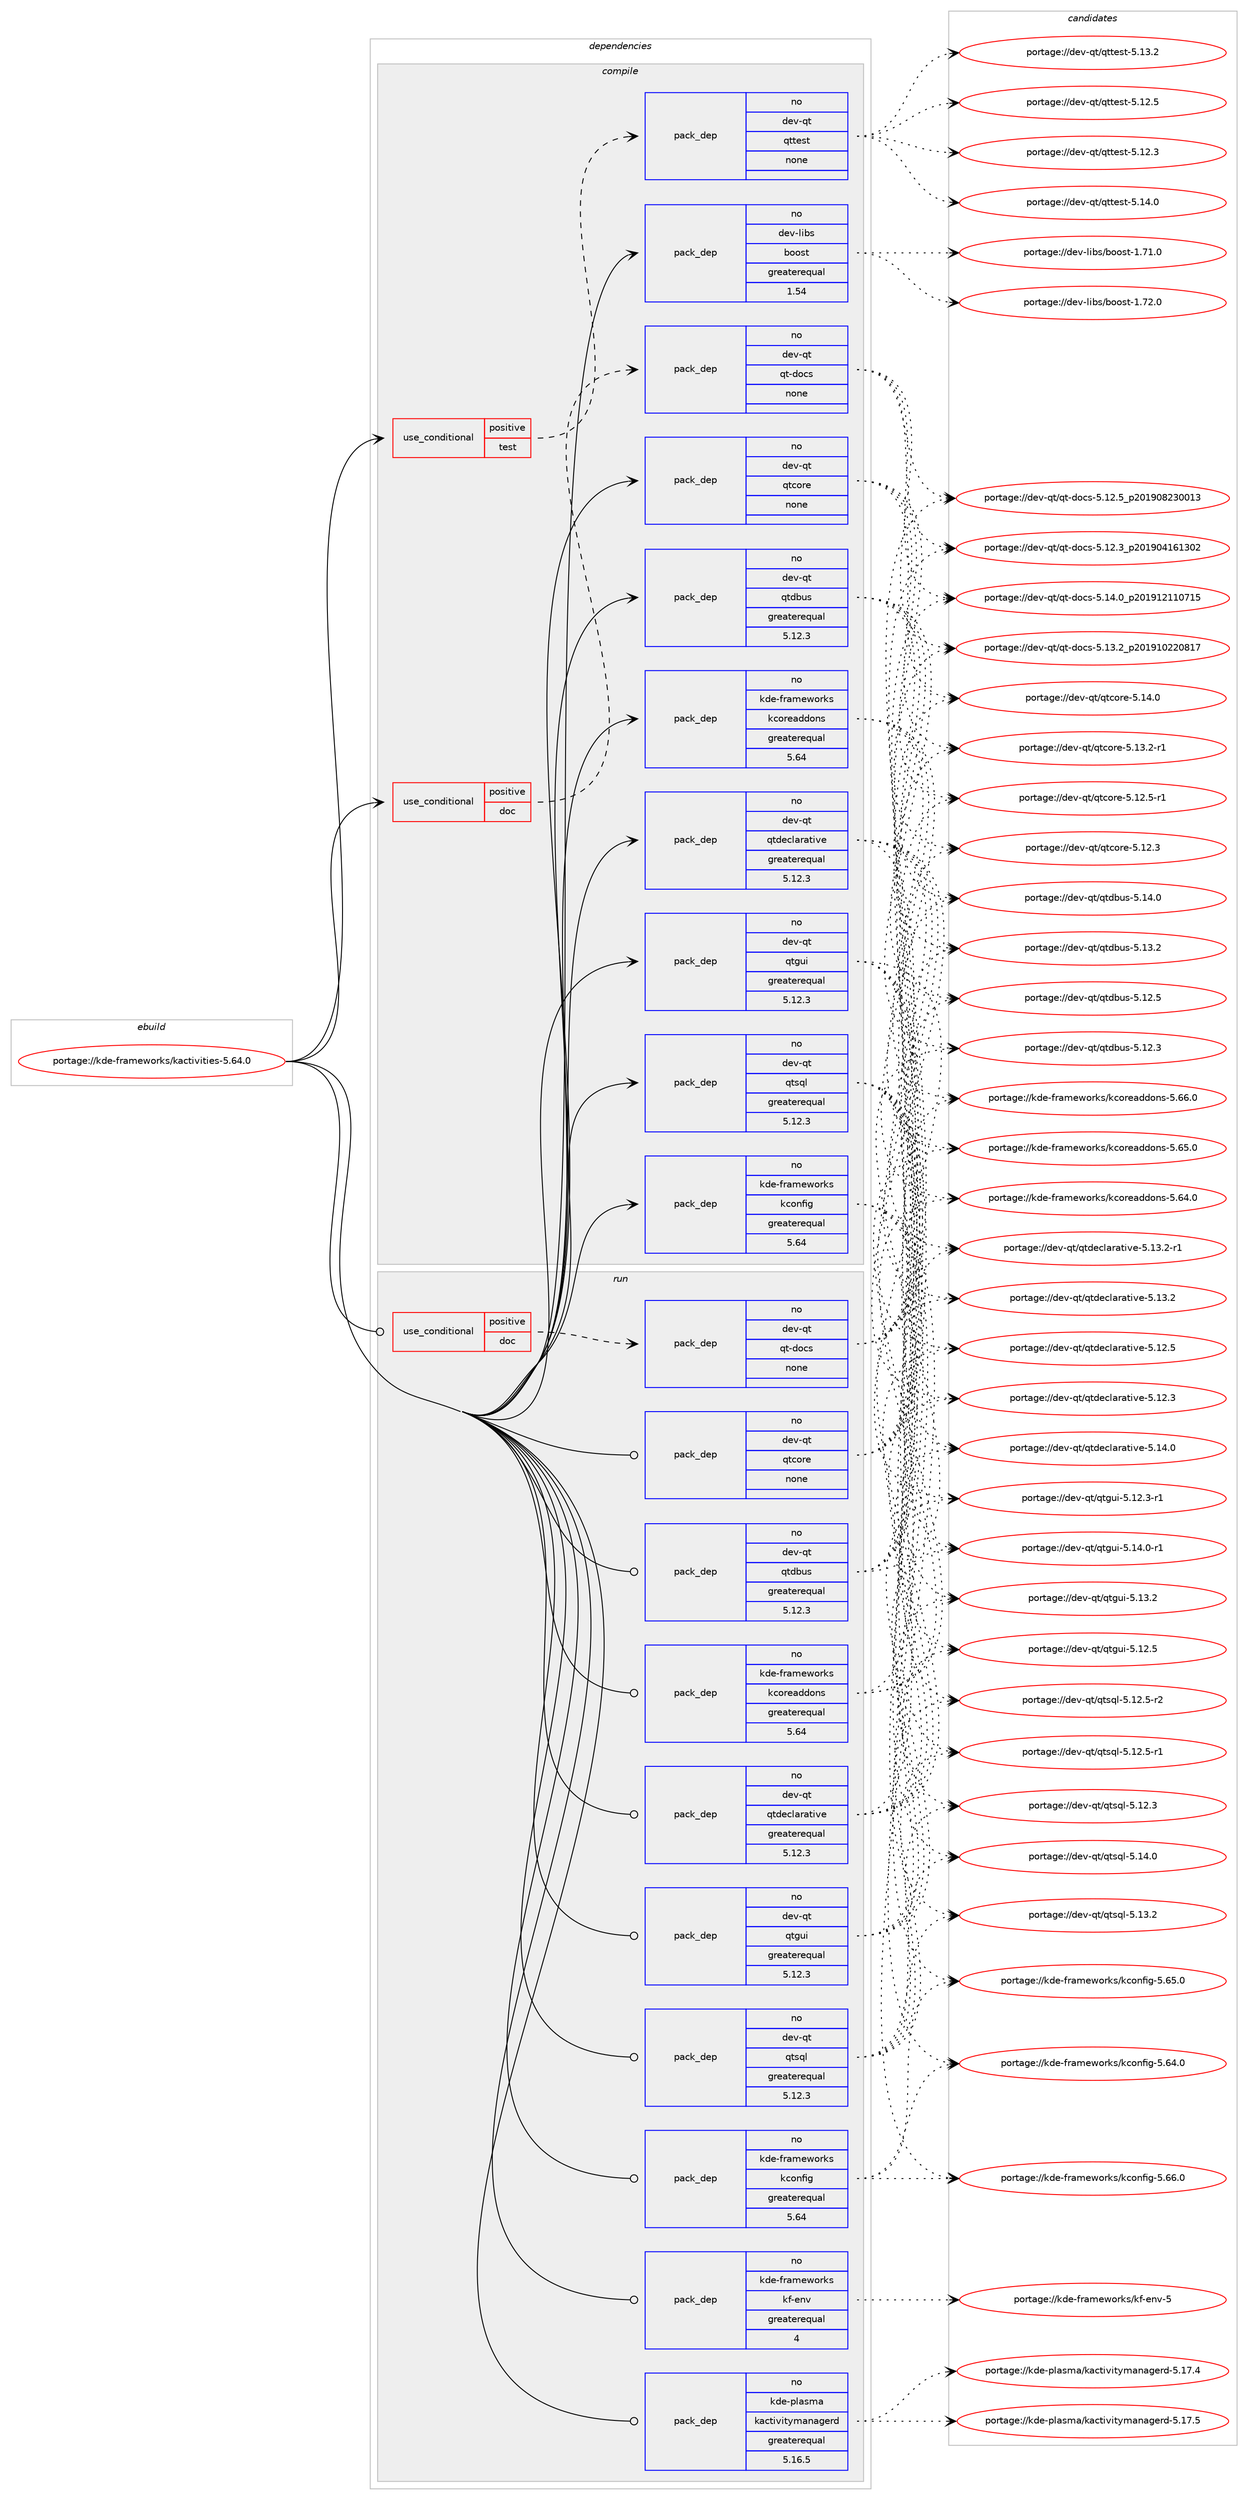 digraph prolog {

# *************
# Graph options
# *************

newrank=true;
concentrate=true;
compound=true;
graph [rankdir=LR,fontname=Helvetica,fontsize=10,ranksep=1.5];#, ranksep=2.5, nodesep=0.2];
edge  [arrowhead=vee];
node  [fontname=Helvetica,fontsize=10];

# **********
# The ebuild
# **********

subgraph cluster_leftcol {
color=gray;
label=<<i>ebuild</i>>;
id [label="portage://kde-frameworks/kactivities-5.64.0", color=red, width=4, href="../kde-frameworks/kactivities-5.64.0.svg"];
}

# ****************
# The dependencies
# ****************

subgraph cluster_midcol {
color=gray;
label=<<i>dependencies</i>>;
subgraph cluster_compile {
fillcolor="#eeeeee";
style=filled;
label=<<i>compile</i>>;
subgraph cond56058 {
dependency250569 [label=<<TABLE BORDER="0" CELLBORDER="1" CELLSPACING="0" CELLPADDING="4"><TR><TD ROWSPAN="3" CELLPADDING="10">use_conditional</TD></TR><TR><TD>positive</TD></TR><TR><TD>doc</TD></TR></TABLE>>, shape=none, color=red];
subgraph pack190696 {
dependency250570 [label=<<TABLE BORDER="0" CELLBORDER="1" CELLSPACING="0" CELLPADDING="4" WIDTH="220"><TR><TD ROWSPAN="6" CELLPADDING="30">pack_dep</TD></TR><TR><TD WIDTH="110">no</TD></TR><TR><TD>dev-qt</TD></TR><TR><TD>qt-docs</TD></TR><TR><TD>none</TD></TR><TR><TD></TD></TR></TABLE>>, shape=none, color=blue];
}
dependency250569:e -> dependency250570:w [weight=20,style="dashed",arrowhead="vee"];
}
id:e -> dependency250569:w [weight=20,style="solid",arrowhead="vee"];
subgraph cond56059 {
dependency250571 [label=<<TABLE BORDER="0" CELLBORDER="1" CELLSPACING="0" CELLPADDING="4"><TR><TD ROWSPAN="3" CELLPADDING="10">use_conditional</TD></TR><TR><TD>positive</TD></TR><TR><TD>test</TD></TR></TABLE>>, shape=none, color=red];
subgraph pack190697 {
dependency250572 [label=<<TABLE BORDER="0" CELLBORDER="1" CELLSPACING="0" CELLPADDING="4" WIDTH="220"><TR><TD ROWSPAN="6" CELLPADDING="30">pack_dep</TD></TR><TR><TD WIDTH="110">no</TD></TR><TR><TD>dev-qt</TD></TR><TR><TD>qttest</TD></TR><TR><TD>none</TD></TR><TR><TD></TD></TR></TABLE>>, shape=none, color=blue];
}
dependency250571:e -> dependency250572:w [weight=20,style="dashed",arrowhead="vee"];
}
id:e -> dependency250571:w [weight=20,style="solid",arrowhead="vee"];
subgraph pack190698 {
dependency250573 [label=<<TABLE BORDER="0" CELLBORDER="1" CELLSPACING="0" CELLPADDING="4" WIDTH="220"><TR><TD ROWSPAN="6" CELLPADDING="30">pack_dep</TD></TR><TR><TD WIDTH="110">no</TD></TR><TR><TD>dev-libs</TD></TR><TR><TD>boost</TD></TR><TR><TD>greaterequal</TD></TR><TR><TD>1.54</TD></TR></TABLE>>, shape=none, color=blue];
}
id:e -> dependency250573:w [weight=20,style="solid",arrowhead="vee"];
subgraph pack190699 {
dependency250574 [label=<<TABLE BORDER="0" CELLBORDER="1" CELLSPACING="0" CELLPADDING="4" WIDTH="220"><TR><TD ROWSPAN="6" CELLPADDING="30">pack_dep</TD></TR><TR><TD WIDTH="110">no</TD></TR><TR><TD>dev-qt</TD></TR><TR><TD>qtcore</TD></TR><TR><TD>none</TD></TR><TR><TD></TD></TR></TABLE>>, shape=none, color=blue];
}
id:e -> dependency250574:w [weight=20,style="solid",arrowhead="vee"];
subgraph pack190700 {
dependency250575 [label=<<TABLE BORDER="0" CELLBORDER="1" CELLSPACING="0" CELLPADDING="4" WIDTH="220"><TR><TD ROWSPAN="6" CELLPADDING="30">pack_dep</TD></TR><TR><TD WIDTH="110">no</TD></TR><TR><TD>dev-qt</TD></TR><TR><TD>qtdbus</TD></TR><TR><TD>greaterequal</TD></TR><TR><TD>5.12.3</TD></TR></TABLE>>, shape=none, color=blue];
}
id:e -> dependency250575:w [weight=20,style="solid",arrowhead="vee"];
subgraph pack190701 {
dependency250576 [label=<<TABLE BORDER="0" CELLBORDER="1" CELLSPACING="0" CELLPADDING="4" WIDTH="220"><TR><TD ROWSPAN="6" CELLPADDING="30">pack_dep</TD></TR><TR><TD WIDTH="110">no</TD></TR><TR><TD>dev-qt</TD></TR><TR><TD>qtdeclarative</TD></TR><TR><TD>greaterequal</TD></TR><TR><TD>5.12.3</TD></TR></TABLE>>, shape=none, color=blue];
}
id:e -> dependency250576:w [weight=20,style="solid",arrowhead="vee"];
subgraph pack190702 {
dependency250577 [label=<<TABLE BORDER="0" CELLBORDER="1" CELLSPACING="0" CELLPADDING="4" WIDTH="220"><TR><TD ROWSPAN="6" CELLPADDING="30">pack_dep</TD></TR><TR><TD WIDTH="110">no</TD></TR><TR><TD>dev-qt</TD></TR><TR><TD>qtgui</TD></TR><TR><TD>greaterequal</TD></TR><TR><TD>5.12.3</TD></TR></TABLE>>, shape=none, color=blue];
}
id:e -> dependency250577:w [weight=20,style="solid",arrowhead="vee"];
subgraph pack190703 {
dependency250578 [label=<<TABLE BORDER="0" CELLBORDER="1" CELLSPACING="0" CELLPADDING="4" WIDTH="220"><TR><TD ROWSPAN="6" CELLPADDING="30">pack_dep</TD></TR><TR><TD WIDTH="110">no</TD></TR><TR><TD>dev-qt</TD></TR><TR><TD>qtsql</TD></TR><TR><TD>greaterequal</TD></TR><TR><TD>5.12.3</TD></TR></TABLE>>, shape=none, color=blue];
}
id:e -> dependency250578:w [weight=20,style="solid",arrowhead="vee"];
subgraph pack190704 {
dependency250579 [label=<<TABLE BORDER="0" CELLBORDER="1" CELLSPACING="0" CELLPADDING="4" WIDTH="220"><TR><TD ROWSPAN="6" CELLPADDING="30">pack_dep</TD></TR><TR><TD WIDTH="110">no</TD></TR><TR><TD>kde-frameworks</TD></TR><TR><TD>kconfig</TD></TR><TR><TD>greaterequal</TD></TR><TR><TD>5.64</TD></TR></TABLE>>, shape=none, color=blue];
}
id:e -> dependency250579:w [weight=20,style="solid",arrowhead="vee"];
subgraph pack190705 {
dependency250580 [label=<<TABLE BORDER="0" CELLBORDER="1" CELLSPACING="0" CELLPADDING="4" WIDTH="220"><TR><TD ROWSPAN="6" CELLPADDING="30">pack_dep</TD></TR><TR><TD WIDTH="110">no</TD></TR><TR><TD>kde-frameworks</TD></TR><TR><TD>kcoreaddons</TD></TR><TR><TD>greaterequal</TD></TR><TR><TD>5.64</TD></TR></TABLE>>, shape=none, color=blue];
}
id:e -> dependency250580:w [weight=20,style="solid",arrowhead="vee"];
}
subgraph cluster_compileandrun {
fillcolor="#eeeeee";
style=filled;
label=<<i>compile and run</i>>;
}
subgraph cluster_run {
fillcolor="#eeeeee";
style=filled;
label=<<i>run</i>>;
subgraph cond56060 {
dependency250581 [label=<<TABLE BORDER="0" CELLBORDER="1" CELLSPACING="0" CELLPADDING="4"><TR><TD ROWSPAN="3" CELLPADDING="10">use_conditional</TD></TR><TR><TD>positive</TD></TR><TR><TD>doc</TD></TR></TABLE>>, shape=none, color=red];
subgraph pack190706 {
dependency250582 [label=<<TABLE BORDER="0" CELLBORDER="1" CELLSPACING="0" CELLPADDING="4" WIDTH="220"><TR><TD ROWSPAN="6" CELLPADDING="30">pack_dep</TD></TR><TR><TD WIDTH="110">no</TD></TR><TR><TD>dev-qt</TD></TR><TR><TD>qt-docs</TD></TR><TR><TD>none</TD></TR><TR><TD></TD></TR></TABLE>>, shape=none, color=blue];
}
dependency250581:e -> dependency250582:w [weight=20,style="dashed",arrowhead="vee"];
}
id:e -> dependency250581:w [weight=20,style="solid",arrowhead="odot"];
subgraph pack190707 {
dependency250583 [label=<<TABLE BORDER="0" CELLBORDER="1" CELLSPACING="0" CELLPADDING="4" WIDTH="220"><TR><TD ROWSPAN="6" CELLPADDING="30">pack_dep</TD></TR><TR><TD WIDTH="110">no</TD></TR><TR><TD>dev-qt</TD></TR><TR><TD>qtcore</TD></TR><TR><TD>none</TD></TR><TR><TD></TD></TR></TABLE>>, shape=none, color=blue];
}
id:e -> dependency250583:w [weight=20,style="solid",arrowhead="odot"];
subgraph pack190708 {
dependency250584 [label=<<TABLE BORDER="0" CELLBORDER="1" CELLSPACING="0" CELLPADDING="4" WIDTH="220"><TR><TD ROWSPAN="6" CELLPADDING="30">pack_dep</TD></TR><TR><TD WIDTH="110">no</TD></TR><TR><TD>dev-qt</TD></TR><TR><TD>qtdbus</TD></TR><TR><TD>greaterequal</TD></TR><TR><TD>5.12.3</TD></TR></TABLE>>, shape=none, color=blue];
}
id:e -> dependency250584:w [weight=20,style="solid",arrowhead="odot"];
subgraph pack190709 {
dependency250585 [label=<<TABLE BORDER="0" CELLBORDER="1" CELLSPACING="0" CELLPADDING="4" WIDTH="220"><TR><TD ROWSPAN="6" CELLPADDING="30">pack_dep</TD></TR><TR><TD WIDTH="110">no</TD></TR><TR><TD>dev-qt</TD></TR><TR><TD>qtdeclarative</TD></TR><TR><TD>greaterequal</TD></TR><TR><TD>5.12.3</TD></TR></TABLE>>, shape=none, color=blue];
}
id:e -> dependency250585:w [weight=20,style="solid",arrowhead="odot"];
subgraph pack190710 {
dependency250586 [label=<<TABLE BORDER="0" CELLBORDER="1" CELLSPACING="0" CELLPADDING="4" WIDTH="220"><TR><TD ROWSPAN="6" CELLPADDING="30">pack_dep</TD></TR><TR><TD WIDTH="110">no</TD></TR><TR><TD>dev-qt</TD></TR><TR><TD>qtgui</TD></TR><TR><TD>greaterequal</TD></TR><TR><TD>5.12.3</TD></TR></TABLE>>, shape=none, color=blue];
}
id:e -> dependency250586:w [weight=20,style="solid",arrowhead="odot"];
subgraph pack190711 {
dependency250587 [label=<<TABLE BORDER="0" CELLBORDER="1" CELLSPACING="0" CELLPADDING="4" WIDTH="220"><TR><TD ROWSPAN="6" CELLPADDING="30">pack_dep</TD></TR><TR><TD WIDTH="110">no</TD></TR><TR><TD>dev-qt</TD></TR><TR><TD>qtsql</TD></TR><TR><TD>greaterequal</TD></TR><TR><TD>5.12.3</TD></TR></TABLE>>, shape=none, color=blue];
}
id:e -> dependency250587:w [weight=20,style="solid",arrowhead="odot"];
subgraph pack190712 {
dependency250588 [label=<<TABLE BORDER="0" CELLBORDER="1" CELLSPACING="0" CELLPADDING="4" WIDTH="220"><TR><TD ROWSPAN="6" CELLPADDING="30">pack_dep</TD></TR><TR><TD WIDTH="110">no</TD></TR><TR><TD>kde-frameworks</TD></TR><TR><TD>kconfig</TD></TR><TR><TD>greaterequal</TD></TR><TR><TD>5.64</TD></TR></TABLE>>, shape=none, color=blue];
}
id:e -> dependency250588:w [weight=20,style="solid",arrowhead="odot"];
subgraph pack190713 {
dependency250589 [label=<<TABLE BORDER="0" CELLBORDER="1" CELLSPACING="0" CELLPADDING="4" WIDTH="220"><TR><TD ROWSPAN="6" CELLPADDING="30">pack_dep</TD></TR><TR><TD WIDTH="110">no</TD></TR><TR><TD>kde-frameworks</TD></TR><TR><TD>kcoreaddons</TD></TR><TR><TD>greaterequal</TD></TR><TR><TD>5.64</TD></TR></TABLE>>, shape=none, color=blue];
}
id:e -> dependency250589:w [weight=20,style="solid",arrowhead="odot"];
subgraph pack190714 {
dependency250590 [label=<<TABLE BORDER="0" CELLBORDER="1" CELLSPACING="0" CELLPADDING="4" WIDTH="220"><TR><TD ROWSPAN="6" CELLPADDING="30">pack_dep</TD></TR><TR><TD WIDTH="110">no</TD></TR><TR><TD>kde-frameworks</TD></TR><TR><TD>kf-env</TD></TR><TR><TD>greaterequal</TD></TR><TR><TD>4</TD></TR></TABLE>>, shape=none, color=blue];
}
id:e -> dependency250590:w [weight=20,style="solid",arrowhead="odot"];
subgraph pack190715 {
dependency250591 [label=<<TABLE BORDER="0" CELLBORDER="1" CELLSPACING="0" CELLPADDING="4" WIDTH="220"><TR><TD ROWSPAN="6" CELLPADDING="30">pack_dep</TD></TR><TR><TD WIDTH="110">no</TD></TR><TR><TD>kde-plasma</TD></TR><TR><TD>kactivitymanagerd</TD></TR><TR><TD>greaterequal</TD></TR><TR><TD>5.16.5</TD></TR></TABLE>>, shape=none, color=blue];
}
id:e -> dependency250591:w [weight=20,style="solid",arrowhead="odot"];
}
}

# **************
# The candidates
# **************

subgraph cluster_choices {
rank=same;
color=gray;
label=<<i>candidates</i>>;

subgraph choice190696 {
color=black;
nodesep=1;
choice100101118451131164711311645100111991154553464952464895112504849574950494948554953 [label="portage://dev-qt/qt-docs-5.14.0_p201912110715", color=red, width=4,href="../dev-qt/qt-docs-5.14.0_p201912110715.svg"];
choice100101118451131164711311645100111991154553464951465095112504849574948505048564955 [label="portage://dev-qt/qt-docs-5.13.2_p201910220817", color=red, width=4,href="../dev-qt/qt-docs-5.13.2_p201910220817.svg"];
choice100101118451131164711311645100111991154553464950465395112504849574856505148484951 [label="portage://dev-qt/qt-docs-5.12.5_p201908230013", color=red, width=4,href="../dev-qt/qt-docs-5.12.5_p201908230013.svg"];
choice100101118451131164711311645100111991154553464950465195112504849574852495449514850 [label="portage://dev-qt/qt-docs-5.12.3_p201904161302", color=red, width=4,href="../dev-qt/qt-docs-5.12.3_p201904161302.svg"];
dependency250570:e -> choice100101118451131164711311645100111991154553464952464895112504849574950494948554953:w [style=dotted,weight="100"];
dependency250570:e -> choice100101118451131164711311645100111991154553464951465095112504849574948505048564955:w [style=dotted,weight="100"];
dependency250570:e -> choice100101118451131164711311645100111991154553464950465395112504849574856505148484951:w [style=dotted,weight="100"];
dependency250570:e -> choice100101118451131164711311645100111991154553464950465195112504849574852495449514850:w [style=dotted,weight="100"];
}
subgraph choice190697 {
color=black;
nodesep=1;
choice100101118451131164711311611610111511645534649524648 [label="portage://dev-qt/qttest-5.14.0", color=red, width=4,href="../dev-qt/qttest-5.14.0.svg"];
choice100101118451131164711311611610111511645534649514650 [label="portage://dev-qt/qttest-5.13.2", color=red, width=4,href="../dev-qt/qttest-5.13.2.svg"];
choice100101118451131164711311611610111511645534649504653 [label="portage://dev-qt/qttest-5.12.5", color=red, width=4,href="../dev-qt/qttest-5.12.5.svg"];
choice100101118451131164711311611610111511645534649504651 [label="portage://dev-qt/qttest-5.12.3", color=red, width=4,href="../dev-qt/qttest-5.12.3.svg"];
dependency250572:e -> choice100101118451131164711311611610111511645534649524648:w [style=dotted,weight="100"];
dependency250572:e -> choice100101118451131164711311611610111511645534649514650:w [style=dotted,weight="100"];
dependency250572:e -> choice100101118451131164711311611610111511645534649504653:w [style=dotted,weight="100"];
dependency250572:e -> choice100101118451131164711311611610111511645534649504651:w [style=dotted,weight="100"];
}
subgraph choice190698 {
color=black;
nodesep=1;
choice1001011184510810598115479811111111511645494655504648 [label="portage://dev-libs/boost-1.72.0", color=red, width=4,href="../dev-libs/boost-1.72.0.svg"];
choice1001011184510810598115479811111111511645494655494648 [label="portage://dev-libs/boost-1.71.0", color=red, width=4,href="../dev-libs/boost-1.71.0.svg"];
dependency250573:e -> choice1001011184510810598115479811111111511645494655504648:w [style=dotted,weight="100"];
dependency250573:e -> choice1001011184510810598115479811111111511645494655494648:w [style=dotted,weight="100"];
}
subgraph choice190699 {
color=black;
nodesep=1;
choice10010111845113116471131169911111410145534649524648 [label="portage://dev-qt/qtcore-5.14.0", color=red, width=4,href="../dev-qt/qtcore-5.14.0.svg"];
choice100101118451131164711311699111114101455346495146504511449 [label="portage://dev-qt/qtcore-5.13.2-r1", color=red, width=4,href="../dev-qt/qtcore-5.13.2-r1.svg"];
choice100101118451131164711311699111114101455346495046534511449 [label="portage://dev-qt/qtcore-5.12.5-r1", color=red, width=4,href="../dev-qt/qtcore-5.12.5-r1.svg"];
choice10010111845113116471131169911111410145534649504651 [label="portage://dev-qt/qtcore-5.12.3", color=red, width=4,href="../dev-qt/qtcore-5.12.3.svg"];
dependency250574:e -> choice10010111845113116471131169911111410145534649524648:w [style=dotted,weight="100"];
dependency250574:e -> choice100101118451131164711311699111114101455346495146504511449:w [style=dotted,weight="100"];
dependency250574:e -> choice100101118451131164711311699111114101455346495046534511449:w [style=dotted,weight="100"];
dependency250574:e -> choice10010111845113116471131169911111410145534649504651:w [style=dotted,weight="100"];
}
subgraph choice190700 {
color=black;
nodesep=1;
choice10010111845113116471131161009811711545534649524648 [label="portage://dev-qt/qtdbus-5.14.0", color=red, width=4,href="../dev-qt/qtdbus-5.14.0.svg"];
choice10010111845113116471131161009811711545534649514650 [label="portage://dev-qt/qtdbus-5.13.2", color=red, width=4,href="../dev-qt/qtdbus-5.13.2.svg"];
choice10010111845113116471131161009811711545534649504653 [label="portage://dev-qt/qtdbus-5.12.5", color=red, width=4,href="../dev-qt/qtdbus-5.12.5.svg"];
choice10010111845113116471131161009811711545534649504651 [label="portage://dev-qt/qtdbus-5.12.3", color=red, width=4,href="../dev-qt/qtdbus-5.12.3.svg"];
dependency250575:e -> choice10010111845113116471131161009811711545534649524648:w [style=dotted,weight="100"];
dependency250575:e -> choice10010111845113116471131161009811711545534649514650:w [style=dotted,weight="100"];
dependency250575:e -> choice10010111845113116471131161009811711545534649504653:w [style=dotted,weight="100"];
dependency250575:e -> choice10010111845113116471131161009811711545534649504651:w [style=dotted,weight="100"];
}
subgraph choice190701 {
color=black;
nodesep=1;
choice100101118451131164711311610010199108971149711610511810145534649524648 [label="portage://dev-qt/qtdeclarative-5.14.0", color=red, width=4,href="../dev-qt/qtdeclarative-5.14.0.svg"];
choice1001011184511311647113116100101991089711497116105118101455346495146504511449 [label="portage://dev-qt/qtdeclarative-5.13.2-r1", color=red, width=4,href="../dev-qt/qtdeclarative-5.13.2-r1.svg"];
choice100101118451131164711311610010199108971149711610511810145534649514650 [label="portage://dev-qt/qtdeclarative-5.13.2", color=red, width=4,href="../dev-qt/qtdeclarative-5.13.2.svg"];
choice100101118451131164711311610010199108971149711610511810145534649504653 [label="portage://dev-qt/qtdeclarative-5.12.5", color=red, width=4,href="../dev-qt/qtdeclarative-5.12.5.svg"];
choice100101118451131164711311610010199108971149711610511810145534649504651 [label="portage://dev-qt/qtdeclarative-5.12.3", color=red, width=4,href="../dev-qt/qtdeclarative-5.12.3.svg"];
dependency250576:e -> choice100101118451131164711311610010199108971149711610511810145534649524648:w [style=dotted,weight="100"];
dependency250576:e -> choice1001011184511311647113116100101991089711497116105118101455346495146504511449:w [style=dotted,weight="100"];
dependency250576:e -> choice100101118451131164711311610010199108971149711610511810145534649514650:w [style=dotted,weight="100"];
dependency250576:e -> choice100101118451131164711311610010199108971149711610511810145534649504653:w [style=dotted,weight="100"];
dependency250576:e -> choice100101118451131164711311610010199108971149711610511810145534649504651:w [style=dotted,weight="100"];
}
subgraph choice190702 {
color=black;
nodesep=1;
choice1001011184511311647113116103117105455346495246484511449 [label="portage://dev-qt/qtgui-5.14.0-r1", color=red, width=4,href="../dev-qt/qtgui-5.14.0-r1.svg"];
choice100101118451131164711311610311710545534649514650 [label="portage://dev-qt/qtgui-5.13.2", color=red, width=4,href="../dev-qt/qtgui-5.13.2.svg"];
choice100101118451131164711311610311710545534649504653 [label="portage://dev-qt/qtgui-5.12.5", color=red, width=4,href="../dev-qt/qtgui-5.12.5.svg"];
choice1001011184511311647113116103117105455346495046514511449 [label="portage://dev-qt/qtgui-5.12.3-r1", color=red, width=4,href="../dev-qt/qtgui-5.12.3-r1.svg"];
dependency250577:e -> choice1001011184511311647113116103117105455346495246484511449:w [style=dotted,weight="100"];
dependency250577:e -> choice100101118451131164711311610311710545534649514650:w [style=dotted,weight="100"];
dependency250577:e -> choice100101118451131164711311610311710545534649504653:w [style=dotted,weight="100"];
dependency250577:e -> choice1001011184511311647113116103117105455346495046514511449:w [style=dotted,weight="100"];
}
subgraph choice190703 {
color=black;
nodesep=1;
choice100101118451131164711311611511310845534649524648 [label="portage://dev-qt/qtsql-5.14.0", color=red, width=4,href="../dev-qt/qtsql-5.14.0.svg"];
choice100101118451131164711311611511310845534649514650 [label="portage://dev-qt/qtsql-5.13.2", color=red, width=4,href="../dev-qt/qtsql-5.13.2.svg"];
choice1001011184511311647113116115113108455346495046534511450 [label="portage://dev-qt/qtsql-5.12.5-r2", color=red, width=4,href="../dev-qt/qtsql-5.12.5-r2.svg"];
choice1001011184511311647113116115113108455346495046534511449 [label="portage://dev-qt/qtsql-5.12.5-r1", color=red, width=4,href="../dev-qt/qtsql-5.12.5-r1.svg"];
choice100101118451131164711311611511310845534649504651 [label="portage://dev-qt/qtsql-5.12.3", color=red, width=4,href="../dev-qt/qtsql-5.12.3.svg"];
dependency250578:e -> choice100101118451131164711311611511310845534649524648:w [style=dotted,weight="100"];
dependency250578:e -> choice100101118451131164711311611511310845534649514650:w [style=dotted,weight="100"];
dependency250578:e -> choice1001011184511311647113116115113108455346495046534511450:w [style=dotted,weight="100"];
dependency250578:e -> choice1001011184511311647113116115113108455346495046534511449:w [style=dotted,weight="100"];
dependency250578:e -> choice100101118451131164711311611511310845534649504651:w [style=dotted,weight="100"];
}
subgraph choice190704 {
color=black;
nodesep=1;
choice1071001014510211497109101119111114107115471079911111010210510345534654544648 [label="portage://kde-frameworks/kconfig-5.66.0", color=red, width=4,href="../kde-frameworks/kconfig-5.66.0.svg"];
choice1071001014510211497109101119111114107115471079911111010210510345534654534648 [label="portage://kde-frameworks/kconfig-5.65.0", color=red, width=4,href="../kde-frameworks/kconfig-5.65.0.svg"];
choice1071001014510211497109101119111114107115471079911111010210510345534654524648 [label="portage://kde-frameworks/kconfig-5.64.0", color=red, width=4,href="../kde-frameworks/kconfig-5.64.0.svg"];
dependency250579:e -> choice1071001014510211497109101119111114107115471079911111010210510345534654544648:w [style=dotted,weight="100"];
dependency250579:e -> choice1071001014510211497109101119111114107115471079911111010210510345534654534648:w [style=dotted,weight="100"];
dependency250579:e -> choice1071001014510211497109101119111114107115471079911111010210510345534654524648:w [style=dotted,weight="100"];
}
subgraph choice190705 {
color=black;
nodesep=1;
choice107100101451021149710910111911111410711547107991111141019710010011111011545534654544648 [label="portage://kde-frameworks/kcoreaddons-5.66.0", color=red, width=4,href="../kde-frameworks/kcoreaddons-5.66.0.svg"];
choice107100101451021149710910111911111410711547107991111141019710010011111011545534654534648 [label="portage://kde-frameworks/kcoreaddons-5.65.0", color=red, width=4,href="../kde-frameworks/kcoreaddons-5.65.0.svg"];
choice107100101451021149710910111911111410711547107991111141019710010011111011545534654524648 [label="portage://kde-frameworks/kcoreaddons-5.64.0", color=red, width=4,href="../kde-frameworks/kcoreaddons-5.64.0.svg"];
dependency250580:e -> choice107100101451021149710910111911111410711547107991111141019710010011111011545534654544648:w [style=dotted,weight="100"];
dependency250580:e -> choice107100101451021149710910111911111410711547107991111141019710010011111011545534654534648:w [style=dotted,weight="100"];
dependency250580:e -> choice107100101451021149710910111911111410711547107991111141019710010011111011545534654524648:w [style=dotted,weight="100"];
}
subgraph choice190706 {
color=black;
nodesep=1;
choice100101118451131164711311645100111991154553464952464895112504849574950494948554953 [label="portage://dev-qt/qt-docs-5.14.0_p201912110715", color=red, width=4,href="../dev-qt/qt-docs-5.14.0_p201912110715.svg"];
choice100101118451131164711311645100111991154553464951465095112504849574948505048564955 [label="portage://dev-qt/qt-docs-5.13.2_p201910220817", color=red, width=4,href="../dev-qt/qt-docs-5.13.2_p201910220817.svg"];
choice100101118451131164711311645100111991154553464950465395112504849574856505148484951 [label="portage://dev-qt/qt-docs-5.12.5_p201908230013", color=red, width=4,href="../dev-qt/qt-docs-5.12.5_p201908230013.svg"];
choice100101118451131164711311645100111991154553464950465195112504849574852495449514850 [label="portage://dev-qt/qt-docs-5.12.3_p201904161302", color=red, width=4,href="../dev-qt/qt-docs-5.12.3_p201904161302.svg"];
dependency250582:e -> choice100101118451131164711311645100111991154553464952464895112504849574950494948554953:w [style=dotted,weight="100"];
dependency250582:e -> choice100101118451131164711311645100111991154553464951465095112504849574948505048564955:w [style=dotted,weight="100"];
dependency250582:e -> choice100101118451131164711311645100111991154553464950465395112504849574856505148484951:w [style=dotted,weight="100"];
dependency250582:e -> choice100101118451131164711311645100111991154553464950465195112504849574852495449514850:w [style=dotted,weight="100"];
}
subgraph choice190707 {
color=black;
nodesep=1;
choice10010111845113116471131169911111410145534649524648 [label="portage://dev-qt/qtcore-5.14.0", color=red, width=4,href="../dev-qt/qtcore-5.14.0.svg"];
choice100101118451131164711311699111114101455346495146504511449 [label="portage://dev-qt/qtcore-5.13.2-r1", color=red, width=4,href="../dev-qt/qtcore-5.13.2-r1.svg"];
choice100101118451131164711311699111114101455346495046534511449 [label="portage://dev-qt/qtcore-5.12.5-r1", color=red, width=4,href="../dev-qt/qtcore-5.12.5-r1.svg"];
choice10010111845113116471131169911111410145534649504651 [label="portage://dev-qt/qtcore-5.12.3", color=red, width=4,href="../dev-qt/qtcore-5.12.3.svg"];
dependency250583:e -> choice10010111845113116471131169911111410145534649524648:w [style=dotted,weight="100"];
dependency250583:e -> choice100101118451131164711311699111114101455346495146504511449:w [style=dotted,weight="100"];
dependency250583:e -> choice100101118451131164711311699111114101455346495046534511449:w [style=dotted,weight="100"];
dependency250583:e -> choice10010111845113116471131169911111410145534649504651:w [style=dotted,weight="100"];
}
subgraph choice190708 {
color=black;
nodesep=1;
choice10010111845113116471131161009811711545534649524648 [label="portage://dev-qt/qtdbus-5.14.0", color=red, width=4,href="../dev-qt/qtdbus-5.14.0.svg"];
choice10010111845113116471131161009811711545534649514650 [label="portage://dev-qt/qtdbus-5.13.2", color=red, width=4,href="../dev-qt/qtdbus-5.13.2.svg"];
choice10010111845113116471131161009811711545534649504653 [label="portage://dev-qt/qtdbus-5.12.5", color=red, width=4,href="../dev-qt/qtdbus-5.12.5.svg"];
choice10010111845113116471131161009811711545534649504651 [label="portage://dev-qt/qtdbus-5.12.3", color=red, width=4,href="../dev-qt/qtdbus-5.12.3.svg"];
dependency250584:e -> choice10010111845113116471131161009811711545534649524648:w [style=dotted,weight="100"];
dependency250584:e -> choice10010111845113116471131161009811711545534649514650:w [style=dotted,weight="100"];
dependency250584:e -> choice10010111845113116471131161009811711545534649504653:w [style=dotted,weight="100"];
dependency250584:e -> choice10010111845113116471131161009811711545534649504651:w [style=dotted,weight="100"];
}
subgraph choice190709 {
color=black;
nodesep=1;
choice100101118451131164711311610010199108971149711610511810145534649524648 [label="portage://dev-qt/qtdeclarative-5.14.0", color=red, width=4,href="../dev-qt/qtdeclarative-5.14.0.svg"];
choice1001011184511311647113116100101991089711497116105118101455346495146504511449 [label="portage://dev-qt/qtdeclarative-5.13.2-r1", color=red, width=4,href="../dev-qt/qtdeclarative-5.13.2-r1.svg"];
choice100101118451131164711311610010199108971149711610511810145534649514650 [label="portage://dev-qt/qtdeclarative-5.13.2", color=red, width=4,href="../dev-qt/qtdeclarative-5.13.2.svg"];
choice100101118451131164711311610010199108971149711610511810145534649504653 [label="portage://dev-qt/qtdeclarative-5.12.5", color=red, width=4,href="../dev-qt/qtdeclarative-5.12.5.svg"];
choice100101118451131164711311610010199108971149711610511810145534649504651 [label="portage://dev-qt/qtdeclarative-5.12.3", color=red, width=4,href="../dev-qt/qtdeclarative-5.12.3.svg"];
dependency250585:e -> choice100101118451131164711311610010199108971149711610511810145534649524648:w [style=dotted,weight="100"];
dependency250585:e -> choice1001011184511311647113116100101991089711497116105118101455346495146504511449:w [style=dotted,weight="100"];
dependency250585:e -> choice100101118451131164711311610010199108971149711610511810145534649514650:w [style=dotted,weight="100"];
dependency250585:e -> choice100101118451131164711311610010199108971149711610511810145534649504653:w [style=dotted,weight="100"];
dependency250585:e -> choice100101118451131164711311610010199108971149711610511810145534649504651:w [style=dotted,weight="100"];
}
subgraph choice190710 {
color=black;
nodesep=1;
choice1001011184511311647113116103117105455346495246484511449 [label="portage://dev-qt/qtgui-5.14.0-r1", color=red, width=4,href="../dev-qt/qtgui-5.14.0-r1.svg"];
choice100101118451131164711311610311710545534649514650 [label="portage://dev-qt/qtgui-5.13.2", color=red, width=4,href="../dev-qt/qtgui-5.13.2.svg"];
choice100101118451131164711311610311710545534649504653 [label="portage://dev-qt/qtgui-5.12.5", color=red, width=4,href="../dev-qt/qtgui-5.12.5.svg"];
choice1001011184511311647113116103117105455346495046514511449 [label="portage://dev-qt/qtgui-5.12.3-r1", color=red, width=4,href="../dev-qt/qtgui-5.12.3-r1.svg"];
dependency250586:e -> choice1001011184511311647113116103117105455346495246484511449:w [style=dotted,weight="100"];
dependency250586:e -> choice100101118451131164711311610311710545534649514650:w [style=dotted,weight="100"];
dependency250586:e -> choice100101118451131164711311610311710545534649504653:w [style=dotted,weight="100"];
dependency250586:e -> choice1001011184511311647113116103117105455346495046514511449:w [style=dotted,weight="100"];
}
subgraph choice190711 {
color=black;
nodesep=1;
choice100101118451131164711311611511310845534649524648 [label="portage://dev-qt/qtsql-5.14.0", color=red, width=4,href="../dev-qt/qtsql-5.14.0.svg"];
choice100101118451131164711311611511310845534649514650 [label="portage://dev-qt/qtsql-5.13.2", color=red, width=4,href="../dev-qt/qtsql-5.13.2.svg"];
choice1001011184511311647113116115113108455346495046534511450 [label="portage://dev-qt/qtsql-5.12.5-r2", color=red, width=4,href="../dev-qt/qtsql-5.12.5-r2.svg"];
choice1001011184511311647113116115113108455346495046534511449 [label="portage://dev-qt/qtsql-5.12.5-r1", color=red, width=4,href="../dev-qt/qtsql-5.12.5-r1.svg"];
choice100101118451131164711311611511310845534649504651 [label="portage://dev-qt/qtsql-5.12.3", color=red, width=4,href="../dev-qt/qtsql-5.12.3.svg"];
dependency250587:e -> choice100101118451131164711311611511310845534649524648:w [style=dotted,weight="100"];
dependency250587:e -> choice100101118451131164711311611511310845534649514650:w [style=dotted,weight="100"];
dependency250587:e -> choice1001011184511311647113116115113108455346495046534511450:w [style=dotted,weight="100"];
dependency250587:e -> choice1001011184511311647113116115113108455346495046534511449:w [style=dotted,weight="100"];
dependency250587:e -> choice100101118451131164711311611511310845534649504651:w [style=dotted,weight="100"];
}
subgraph choice190712 {
color=black;
nodesep=1;
choice1071001014510211497109101119111114107115471079911111010210510345534654544648 [label="portage://kde-frameworks/kconfig-5.66.0", color=red, width=4,href="../kde-frameworks/kconfig-5.66.0.svg"];
choice1071001014510211497109101119111114107115471079911111010210510345534654534648 [label="portage://kde-frameworks/kconfig-5.65.0", color=red, width=4,href="../kde-frameworks/kconfig-5.65.0.svg"];
choice1071001014510211497109101119111114107115471079911111010210510345534654524648 [label="portage://kde-frameworks/kconfig-5.64.0", color=red, width=4,href="../kde-frameworks/kconfig-5.64.0.svg"];
dependency250588:e -> choice1071001014510211497109101119111114107115471079911111010210510345534654544648:w [style=dotted,weight="100"];
dependency250588:e -> choice1071001014510211497109101119111114107115471079911111010210510345534654534648:w [style=dotted,weight="100"];
dependency250588:e -> choice1071001014510211497109101119111114107115471079911111010210510345534654524648:w [style=dotted,weight="100"];
}
subgraph choice190713 {
color=black;
nodesep=1;
choice107100101451021149710910111911111410711547107991111141019710010011111011545534654544648 [label="portage://kde-frameworks/kcoreaddons-5.66.0", color=red, width=4,href="../kde-frameworks/kcoreaddons-5.66.0.svg"];
choice107100101451021149710910111911111410711547107991111141019710010011111011545534654534648 [label="portage://kde-frameworks/kcoreaddons-5.65.0", color=red, width=4,href="../kde-frameworks/kcoreaddons-5.65.0.svg"];
choice107100101451021149710910111911111410711547107991111141019710010011111011545534654524648 [label="portage://kde-frameworks/kcoreaddons-5.64.0", color=red, width=4,href="../kde-frameworks/kcoreaddons-5.64.0.svg"];
dependency250589:e -> choice107100101451021149710910111911111410711547107991111141019710010011111011545534654544648:w [style=dotted,weight="100"];
dependency250589:e -> choice107100101451021149710910111911111410711547107991111141019710010011111011545534654534648:w [style=dotted,weight="100"];
dependency250589:e -> choice107100101451021149710910111911111410711547107991111141019710010011111011545534654524648:w [style=dotted,weight="100"];
}
subgraph choice190714 {
color=black;
nodesep=1;
choice107100101451021149710910111911111410711547107102451011101184553 [label="portage://kde-frameworks/kf-env-5", color=red, width=4,href="../kde-frameworks/kf-env-5.svg"];
dependency250590:e -> choice107100101451021149710910111911111410711547107102451011101184553:w [style=dotted,weight="100"];
}
subgraph choice190715 {
color=black;
nodesep=1;
choice107100101451121089711510997471079799116105118105116121109971109710310111410045534649554653 [label="portage://kde-plasma/kactivitymanagerd-5.17.5", color=red, width=4,href="../kde-plasma/kactivitymanagerd-5.17.5.svg"];
choice107100101451121089711510997471079799116105118105116121109971109710310111410045534649554652 [label="portage://kde-plasma/kactivitymanagerd-5.17.4", color=red, width=4,href="../kde-plasma/kactivitymanagerd-5.17.4.svg"];
dependency250591:e -> choice107100101451121089711510997471079799116105118105116121109971109710310111410045534649554653:w [style=dotted,weight="100"];
dependency250591:e -> choice107100101451121089711510997471079799116105118105116121109971109710310111410045534649554652:w [style=dotted,weight="100"];
}
}

}
